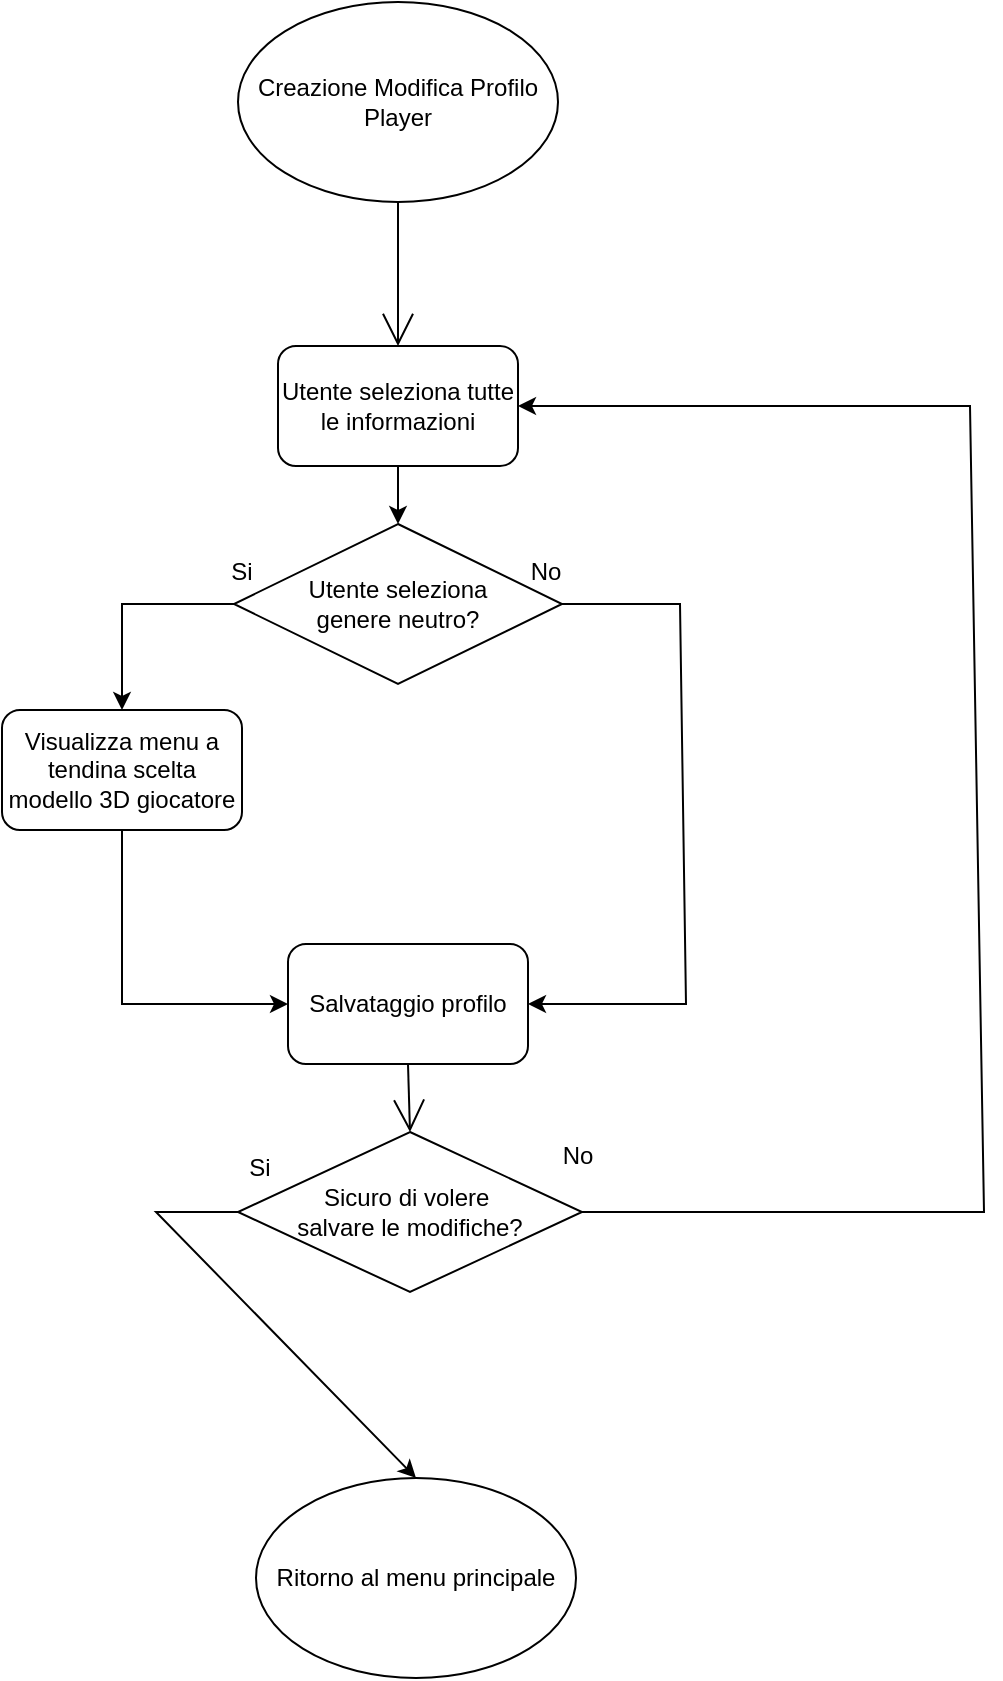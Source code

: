 <mxfile version="18.0.7" type="device"><diagram id="NWWPmYmxUIyY0qUSjtRS" name="Page-1"><mxGraphModel dx="862" dy="1128" grid="0" gridSize="10" guides="1" tooltips="1" connect="1" arrows="1" fold="1" page="0" pageScale="1" pageWidth="827" pageHeight="1169" math="0" shadow="0"><root><mxCell id="0"/><mxCell id="1" parent="0"/><mxCell id="93zQR50MocHav7xVQxxG-4" value="" style="edgeStyle=none;curved=1;rounded=0;orthogonalLoop=1;jettySize=auto;html=1;endArrow=open;startSize=14;endSize=14;sourcePerimeterSpacing=8;targetPerimeterSpacing=8;entryX=0.5;entryY=0;entryDx=0;entryDy=0;exitX=0.5;exitY=1;exitDx=0;exitDy=0;" parent="1" source="93zQR50MocHav7xVQxxG-3" target="YV07YY_jK_AzBj4SFD1v-1" edge="1"><mxGeometry relative="1" as="geometry"><mxPoint x="212" y="157" as="targetPoint"/></mxGeometry></mxCell><mxCell id="93zQR50MocHav7xVQxxG-3" value="Creazione Modifica Profilo Player" style="ellipse;whiteSpace=wrap;html=1;hachureGap=4;" parent="1" vertex="1"><mxGeometry x="132" y="-11" width="160" height="100" as="geometry"/></mxCell><mxCell id="qMOc94WAQccJYfBzVjtq-20" value="Ritorno al menu principale" style="ellipse;whiteSpace=wrap;html=1;hachureGap=4;fontSize=12;" parent="1" vertex="1"><mxGeometry x="141" y="727" width="160" height="100" as="geometry"/></mxCell><mxCell id="YV07YY_jK_AzBj4SFD1v-1" value="Utente seleziona tutte le informazioni" style="rounded=1;whiteSpace=wrap;html=1;" parent="1" vertex="1"><mxGeometry x="152.0" y="161" width="120" height="60" as="geometry"/></mxCell><mxCell id="YV07YY_jK_AzBj4SFD1v-2" value="Salvataggio profilo" style="rounded=1;whiteSpace=wrap;html=1;" parent="1" vertex="1"><mxGeometry x="157" y="460" width="120" height="60" as="geometry"/></mxCell><mxCell id="YV07YY_jK_AzBj4SFD1v-5" value="Utente seleziona &lt;br&gt;genere neutro?" style="rhombus;whiteSpace=wrap;html=1;" parent="1" vertex="1"><mxGeometry x="130" y="250" width="164" height="80" as="geometry"/></mxCell><mxCell id="YV07YY_jK_AzBj4SFD1v-6" value="" style="endArrow=classic;html=1;rounded=0;exitX=0.5;exitY=1;exitDx=0;exitDy=0;entryX=0.5;entryY=0;entryDx=0;entryDy=0;" parent="1" source="YV07YY_jK_AzBj4SFD1v-1" target="YV07YY_jK_AzBj4SFD1v-5" edge="1"><mxGeometry width="50" height="50" relative="1" as="geometry"><mxPoint x="189" y="367" as="sourcePoint"/><mxPoint x="239" y="317" as="targetPoint"/></mxGeometry></mxCell><mxCell id="YV07YY_jK_AzBj4SFD1v-7" value="Si" style="text;html=1;strokeColor=none;fillColor=none;align=center;verticalAlign=middle;whiteSpace=wrap;rounded=0;" parent="1" vertex="1"><mxGeometry x="104" y="259" width="60" height="30" as="geometry"/></mxCell><mxCell id="YV07YY_jK_AzBj4SFD1v-8" value="No" style="text;html=1;strokeColor=none;fillColor=none;align=center;verticalAlign=middle;whiteSpace=wrap;rounded=0;" parent="1" vertex="1"><mxGeometry x="256" y="259" width="60" height="30" as="geometry"/></mxCell><mxCell id="YV07YY_jK_AzBj4SFD1v-9" value="Visualizza menu a tendina scelta modello 3D giocatore" style="rounded=1;whiteSpace=wrap;html=1;" parent="1" vertex="1"><mxGeometry x="14" y="343" width="120" height="60" as="geometry"/></mxCell><mxCell id="YV07YY_jK_AzBj4SFD1v-10" value="" style="endArrow=classic;html=1;rounded=0;exitX=0;exitY=0.5;exitDx=0;exitDy=0;entryX=0.5;entryY=0;entryDx=0;entryDy=0;" parent="1" source="YV07YY_jK_AzBj4SFD1v-5" target="YV07YY_jK_AzBj4SFD1v-9" edge="1"><mxGeometry width="50" height="50" relative="1" as="geometry"><mxPoint x="127" y="413" as="sourcePoint"/><mxPoint x="177" y="363" as="targetPoint"/><Array as="points"><mxPoint x="74" y="290"/></Array></mxGeometry></mxCell><mxCell id="YV07YY_jK_AzBj4SFD1v-12" value="Sicuro di volere&amp;nbsp;&lt;br&gt;salvare le modifiche?" style="rhombus;whiteSpace=wrap;html=1;" parent="1" vertex="1"><mxGeometry x="132" y="554" width="172" height="80" as="geometry"/></mxCell><mxCell id="YV07YY_jK_AzBj4SFD1v-13" value="No" style="text;html=1;strokeColor=none;fillColor=none;align=center;verticalAlign=middle;whiteSpace=wrap;rounded=0;" parent="1" vertex="1"><mxGeometry x="272" y="551" width="60" height="30" as="geometry"/></mxCell><mxCell id="YV07YY_jK_AzBj4SFD1v-14" value="Si" style="text;html=1;strokeColor=none;fillColor=none;align=center;verticalAlign=middle;whiteSpace=wrap;rounded=0;" parent="1" vertex="1"><mxGeometry x="113" y="557" width="60" height="30" as="geometry"/></mxCell><mxCell id="YV07YY_jK_AzBj4SFD1v-15" value="" style="endArrow=classic;html=1;rounded=0;exitX=1;exitY=0.5;exitDx=0;exitDy=0;entryX=1;entryY=0.5;entryDx=0;entryDy=0;" parent="1" source="YV07YY_jK_AzBj4SFD1v-5" target="YV07YY_jK_AzBj4SFD1v-2" edge="1"><mxGeometry width="50" height="50" relative="1" as="geometry"><mxPoint x="199" y="467" as="sourcePoint"/><mxPoint x="249" y="417" as="targetPoint"/><Array as="points"><mxPoint x="353" y="290"/><mxPoint x="356" y="490"/></Array></mxGeometry></mxCell><mxCell id="YV07YY_jK_AzBj4SFD1v-16" value="" style="endArrow=classic;html=1;rounded=0;exitX=0.5;exitY=1;exitDx=0;exitDy=0;entryX=0;entryY=0.5;entryDx=0;entryDy=0;" parent="1" source="YV07YY_jK_AzBj4SFD1v-9" target="YV07YY_jK_AzBj4SFD1v-2" edge="1"><mxGeometry width="50" height="50" relative="1" as="geometry"><mxPoint x="139" y="467" as="sourcePoint"/><mxPoint x="189" y="417" as="targetPoint"/><Array as="points"><mxPoint x="74" y="490"/></Array></mxGeometry></mxCell><mxCell id="YV07YY_jK_AzBj4SFD1v-17" value="" style="endArrow=classic;html=1;rounded=0;exitX=0;exitY=0.5;exitDx=0;exitDy=0;entryX=0.5;entryY=0;entryDx=0;entryDy=0;" parent="1" source="YV07YY_jK_AzBj4SFD1v-12" target="qMOc94WAQccJYfBzVjtq-20" edge="1"><mxGeometry width="50" height="50" relative="1" as="geometry"><mxPoint x="199" y="648" as="sourcePoint"/><mxPoint x="249" y="598" as="targetPoint"/><Array as="points"><mxPoint x="91" y="594"/></Array></mxGeometry></mxCell><mxCell id="YV07YY_jK_AzBj4SFD1v-18" value="" style="endArrow=classic;html=1;rounded=0;exitX=1;exitY=0.5;exitDx=0;exitDy=0;entryX=1;entryY=0.5;entryDx=0;entryDy=0;" parent="1" source="YV07YY_jK_AzBj4SFD1v-12" target="YV07YY_jK_AzBj4SFD1v-1" edge="1"><mxGeometry width="50" height="50" relative="1" as="geometry"><mxPoint x="199" y="588" as="sourcePoint"/><mxPoint x="249" y="538" as="targetPoint"/><Array as="points"><mxPoint x="505" y="594"/><mxPoint x="498" y="191"/></Array></mxGeometry></mxCell><mxCell id="l_M8SYtFrGOkP6H0xtvo-1" value="" style="edgeStyle=none;orthogonalLoop=1;jettySize=auto;html=1;rounded=0;endArrow=open;startSize=14;endSize=14;sourcePerimeterSpacing=8;targetPerimeterSpacing=8;curved=1;exitX=0.5;exitY=1;exitDx=0;exitDy=0;entryX=0.5;entryY=0;entryDx=0;entryDy=0;" edge="1" parent="1" source="YV07YY_jK_AzBj4SFD1v-2" target="YV07YY_jK_AzBj4SFD1v-12"><mxGeometry width="120" relative="1" as="geometry"><mxPoint x="330" y="519" as="sourcePoint"/><mxPoint x="450" y="519" as="targetPoint"/><Array as="points"/></mxGeometry></mxCell></root></mxGraphModel></diagram></mxfile>